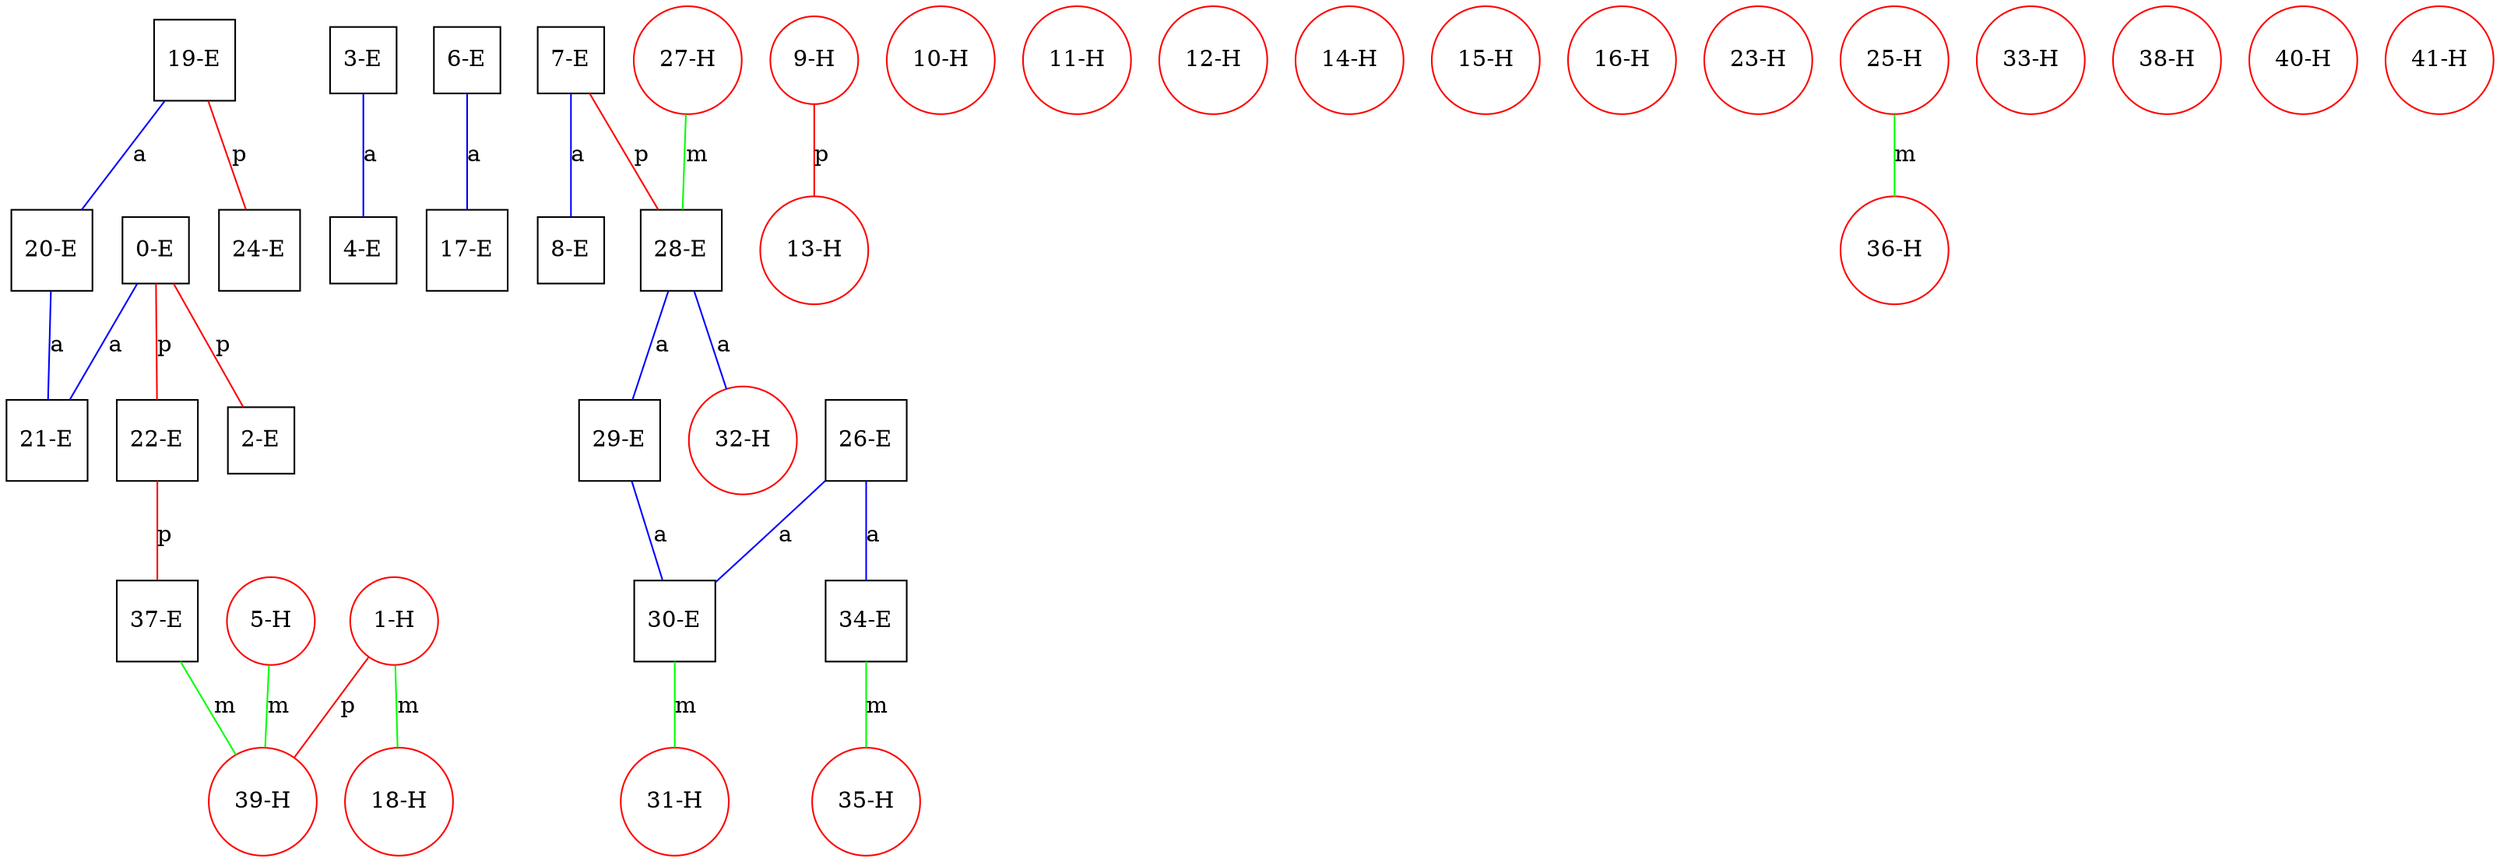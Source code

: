 graph ProteinGraph {
    0 [label="0-E" shape=square color=black];
    1 [label="1-H" shape=circle color=red];
    2 [label="2-E" shape=square color=black];
    3 [label="3-E" shape=square color=black];
    4 [label="4-E" shape=square color=black];
    5 [label="5-H" shape=circle color=red];
    6 [label="6-E" shape=square color=black];
    7 [label="7-E" shape=square color=black];
    8 [label="8-E" shape=square color=black];
    9 [label="9-H" shape=circle color=red];
    10 [label="10-H" shape=circle color=red];
    11 [label="11-H" shape=circle color=red];
    12 [label="12-H" shape=circle color=red];
    13 [label="13-H" shape=circle color=red];
    14 [label="14-H" shape=circle color=red];
    15 [label="15-H" shape=circle color=red];
    16 [label="16-H" shape=circle color=red];
    17 [label="17-E" shape=square color=black];
    18 [label="18-H" shape=circle color=red];
    19 [label="19-E" shape=square color=black];
    20 [label="20-E" shape=square color=black];
    21 [label="21-E" shape=square color=black];
    22 [label="22-E" shape=square color=black];
    23 [label="23-H" shape=circle color=red];
    24 [label="24-E" shape=square color=black];
    25 [label="25-H" shape=circle color=red];
    26 [label="26-E" shape=square color=black];
    27 [label="27-H" shape=circle color=red];
    28 [label="28-E" shape=square color=black];
    29 [label="29-E" shape=square color=black];
    30 [label="30-E" shape=square color=black];
    31 [label="31-H" shape=circle color=red];
    32 [label="32-H" shape=circle color=red];
    33 [label="33-H" shape=circle color=red];
    34 [label="34-E" shape=square color=black];
    35 [label="35-H" shape=circle color=red];
    36 [label="36-H" shape=circle color=red];
    37 [label="37-E" shape=square color=black];
    38 [label="38-H" shape=circle color=red];
    39 [label="39-H" shape=circle color=red];
    40 [label="40-H" shape=circle color=red];
    41 [label="41-H" shape=circle color=red];
    0 -- 2 [label="p" color=red];
    0 -- 21 [label="a" color=blue];
    0 -- 22 [label="p" color=red];
    1 -- 18 [label="m" color=green];
    1 -- 39 [label="p" color=red];
    3 -- 4 [label="a" color=blue];
    5 -- 39 [label="m" color=green];
    6 -- 17 [label="a" color=blue];
    7 -- 8 [label="a" color=blue];
    7 -- 28 [label="p" color=red];
    9 -- 13 [label="p" color=red];
    19 -- 20 [label="a" color=blue];
    19 -- 24 [label="p" color=red];
    20 -- 21 [label="a" color=blue];
    22 -- 37 [label="p" color=red];
    25 -- 36 [label="m" color=green];
    26 -- 30 [label="a" color=blue];
    26 -- 34 [label="a" color=blue];
    27 -- 28 [label="m" color=green];
    28 -- 29 [label="a" color=blue];
    28 -- 32 [label="a" color=blue];
    29 -- 30 [label="a" color=blue];
    30 -- 31 [label="m" color=green];
    34 -- 35 [label="m" color=green];
    37 -- 39 [label="m" color=green];
}
